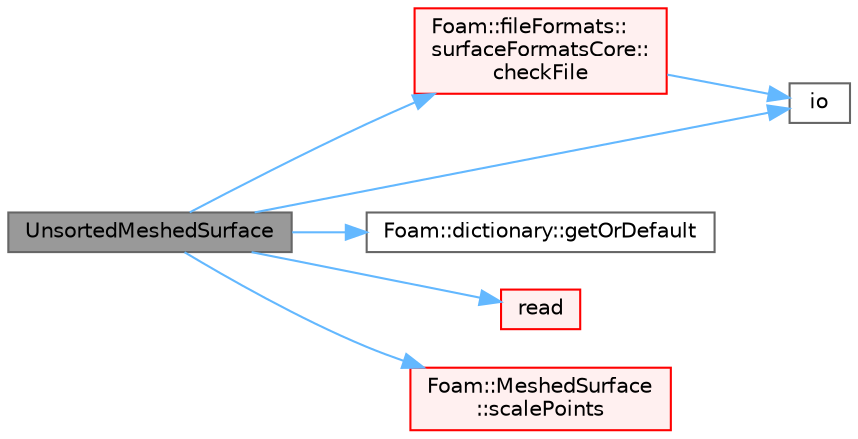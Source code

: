 digraph "UnsortedMeshedSurface"
{
 // LATEX_PDF_SIZE
  bgcolor="transparent";
  edge [fontname=Helvetica,fontsize=10,labelfontname=Helvetica,labelfontsize=10];
  node [fontname=Helvetica,fontsize=10,shape=box,height=0.2,width=0.4];
  rankdir="LR";
  Node1 [id="Node000001",label="UnsortedMeshedSurface",height=0.2,width=0.4,color="gray40", fillcolor="grey60", style="filled", fontcolor="black",tooltip=" "];
  Node1 -> Node2 [id="edge1_Node000001_Node000002",color="steelblue1",style="solid",tooltip=" "];
  Node2 [id="Node000002",label="Foam::fileFormats::\lsurfaceFormatsCore::\lcheckFile",height=0.2,width=0.4,color="red", fillcolor="#FFF0F0", style="filled",URL="$classFoam_1_1fileFormats_1_1surfaceFormatsCore.html#a219455825da85d3f0455c3fe3aa949b3",tooltip=" "];
  Node2 -> Node5 [id="edge2_Node000002_Node000005",color="steelblue1",style="solid",tooltip=" "];
  Node5 [id="Node000005",label="io",height=0.2,width=0.4,color="grey40", fillcolor="white", style="filled",URL="$lagrangian_2reactingParcelFoam_2createMeshesPostProcess_8H.html#a5b4575252c9e475bd8784f80e445a82d",tooltip=" "];
  Node1 -> Node6 [id="edge3_Node000001_Node000006",color="steelblue1",style="solid",tooltip=" "];
  Node6 [id="Node000006",label="Foam::dictionary::getOrDefault",height=0.2,width=0.4,color="grey40", fillcolor="white", style="filled",URL="$classFoam_1_1dictionary.html#a65eb4a7f7d50c4021247b03acfccc328",tooltip=" "];
  Node1 -> Node5 [id="edge4_Node000001_Node000005",color="steelblue1",style="solid",tooltip=" "];
  Node1 -> Node7 [id="edge5_Node000001_Node000007",color="steelblue1",style="solid",tooltip=" "];
  Node7 [id="Node000007",label="read",height=0.2,width=0.4,color="red", fillcolor="#FFF0F0", style="filled",URL="$classFoam_1_1UnsortedMeshedSurface.html#a75ac5a6b2689cfb5fd2aed889560ffa7",tooltip=" "];
  Node1 -> Node13 [id="edge6_Node000001_Node000013",color="steelblue1",style="solid",tooltip=" "];
  Node13 [id="Node000013",label="Foam::MeshedSurface\l::scalePoints",height=0.2,width=0.4,color="red", fillcolor="#FFF0F0", style="filled",URL="$classFoam_1_1MeshedSurface.html#add08e8dd0d34f3f54bcb53440549fd88",tooltip=" "];
}
